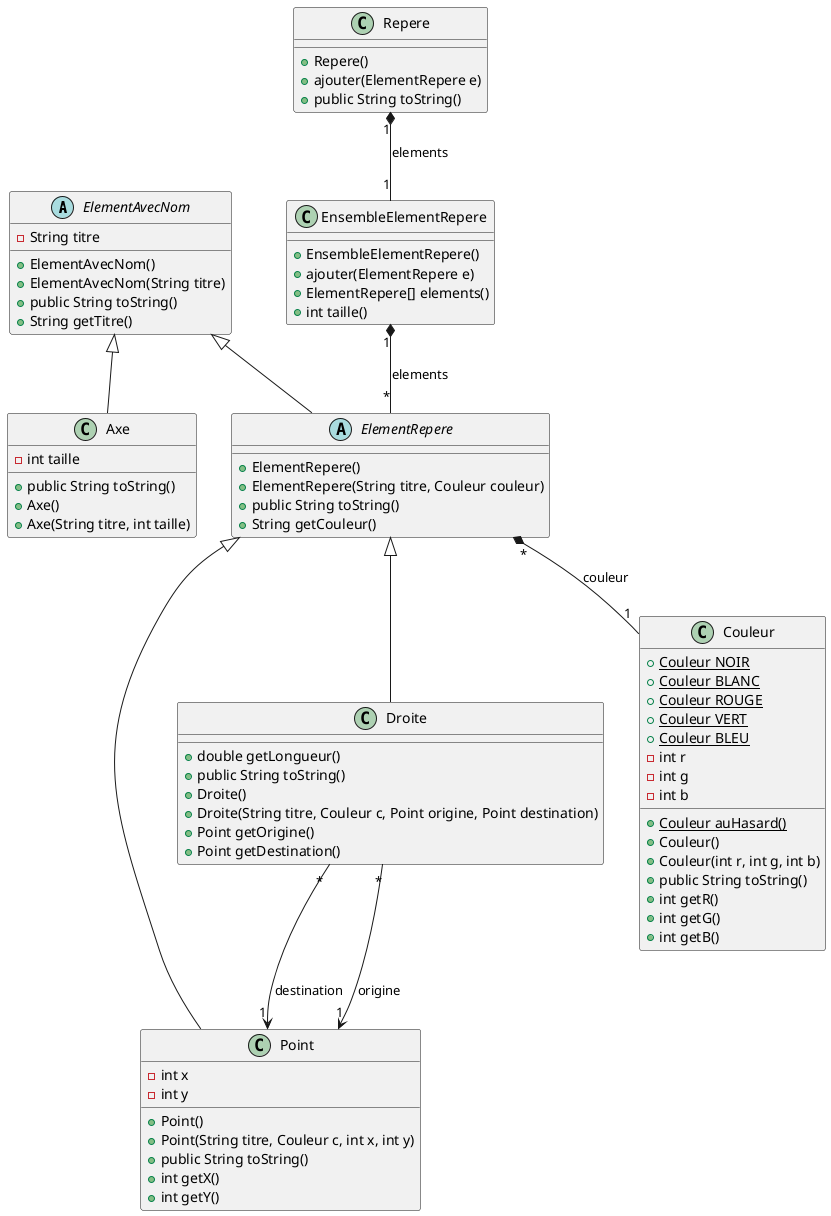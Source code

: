 @startuml design_tp1.png
abstract class ElementAvecNom {
- String titre
+ ElementAvecNom()
+ ElementAvecNom(String titre)
+ public String toString()
+ String getTitre()
}
abstract class ElementRepere {
+ ElementRepere()
+ ElementRepere(String titre, Couleur couleur)
+ public String toString()
+ String getCouleur()
}
ElementAvecNom <|-- Axe
ElementAvecNom <|-- ElementRepere
ElementRepere <|-- Point
class Point {
- int x
- int y
+ Point()
+ Point(String titre, Couleur c, int x, int y)
+ public String toString()
+ int getX()
+ int getY()
}
ElementRepere <|-- Droite
class Droite {
+ double getLongueur()
+ public String toString()
+ Droite()
+ Droite(String titre, Couleur c, Point origine, Point destination)
+ Point getOrigine()
+ Point getDestination()
}
Droite "*" --> "1" Point : origine
Droite "*" --> "1" Point : destination
class Couleur {
+ {static} Couleur NOIR
+ {static} Couleur BLANC
+ {static} Couleur ROUGE
+ {static} Couleur VERT
+ {static} Couleur BLEU
- int r
- int g
- int b
+ {static} Couleur auHasard()
+ Couleur()
+ Couleur(int r, int g, int b)
+ public String toString()
+ int getR()
+ int getG()
+ int getB()
}
ElementRepere "*" *-- "1" Couleur : couleur
class Axe {
- int taille
+ public String toString()
+ Axe()
+ Axe(String titre, int taille)
}
class EnsembleElementRepere {
+ EnsembleElementRepere()
+ ajouter(ElementRepere e)
+ ElementRepere[] elements()
+ int taille()
}
EnsembleElementRepere "1" *-- "*" ElementRepere : elements
class Repere {
+ Repere()
+ ajouter(ElementRepere e)
+ public String toString()
}
Repere "1" *-- "1" EnsembleElementRepere : elements
@enduml
